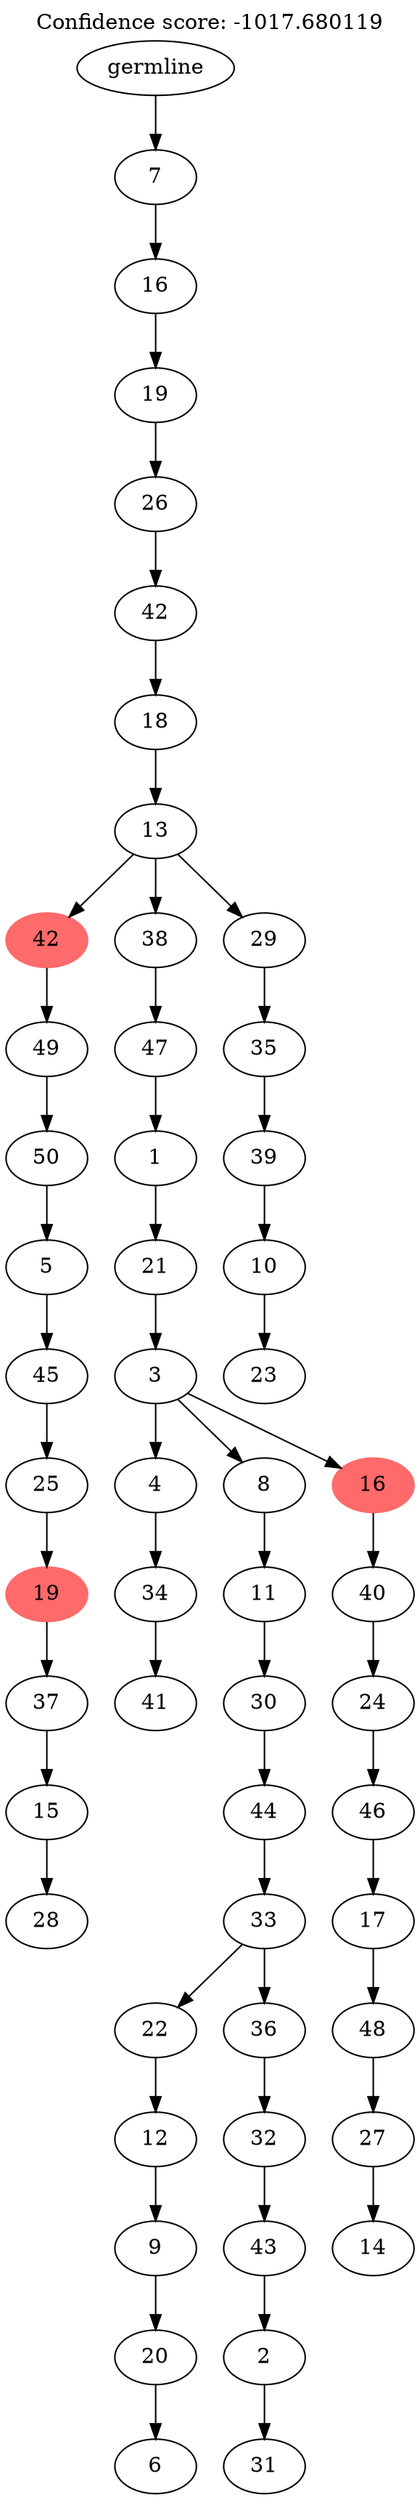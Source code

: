 digraph g {
	"52" -> "53";
	"53" [label="28"];
	"51" -> "52";
	"52" [label="15"];
	"50" -> "51";
	"51" [label="37"];
	"49" -> "50";
	"50" [color=indianred1, style=filled, label="19"];
	"48" -> "49";
	"49" [label="25"];
	"47" -> "48";
	"48" [label="45"];
	"46" -> "47";
	"47" [label="5"];
	"45" -> "46";
	"46" [label="50"];
	"44" -> "45";
	"45" [label="49"];
	"42" -> "43";
	"43" [label="41"];
	"41" -> "42";
	"42" [label="34"];
	"39" -> "40";
	"40" [label="6"];
	"38" -> "39";
	"39" [label="20"];
	"37" -> "38";
	"38" [label="9"];
	"36" -> "37";
	"37" [label="12"];
	"34" -> "35";
	"35" [label="31"];
	"33" -> "34";
	"34" [label="2"];
	"32" -> "33";
	"33" [label="43"];
	"31" -> "32";
	"32" [label="32"];
	"30" -> "31";
	"31" [label="36"];
	"30" -> "36";
	"36" [label="22"];
	"29" -> "30";
	"30" [label="33"];
	"28" -> "29";
	"29" [label="44"];
	"27" -> "28";
	"28" [label="30"];
	"26" -> "27";
	"27" [label="11"];
	"24" -> "25";
	"25" [label="14"];
	"23" -> "24";
	"24" [label="27"];
	"22" -> "23";
	"23" [label="48"];
	"21" -> "22";
	"22" [label="17"];
	"20" -> "21";
	"21" [label="46"];
	"19" -> "20";
	"20" [label="24"];
	"18" -> "19";
	"19" [label="40"];
	"17" -> "18";
	"18" [color=indianred1, style=filled, label="16"];
	"17" -> "26";
	"26" [label="8"];
	"17" -> "41";
	"41" [label="4"];
	"16" -> "17";
	"17" [label="3"];
	"15" -> "16";
	"16" [label="21"];
	"14" -> "15";
	"15" [label="1"];
	"13" -> "14";
	"14" [label="47"];
	"11" -> "12";
	"12" [label="23"];
	"10" -> "11";
	"11" [label="10"];
	"9" -> "10";
	"10" [label="39"];
	"8" -> "9";
	"9" [label="35"];
	"7" -> "8";
	"8" [label="29"];
	"7" -> "13";
	"13" [label="38"];
	"7" -> "44";
	"44" [color=indianred1, style=filled, label="42"];
	"6" -> "7";
	"7" [label="13"];
	"5" -> "6";
	"6" [label="18"];
	"4" -> "5";
	"5" [label="42"];
	"3" -> "4";
	"4" [label="26"];
	"2" -> "3";
	"3" [label="19"];
	"1" -> "2";
	"2" [label="16"];
	"0" -> "1";
	"1" [label="7"];
	"0" [label="germline"];
	labelloc="t";
	label="Confidence score: -1017.680119";
}
